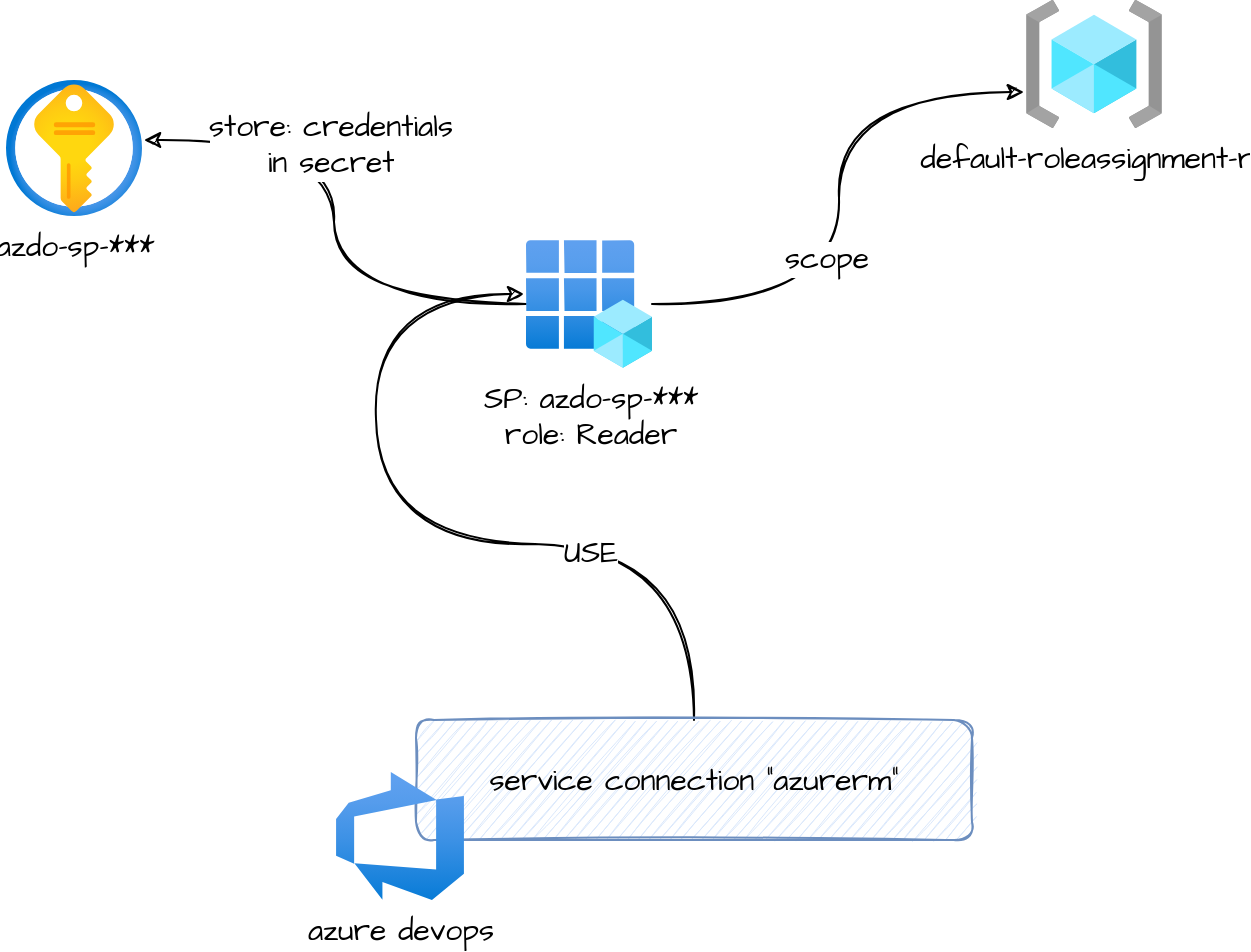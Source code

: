 <mxfile version="16.1.2" type="device"><diagram id="ZZyZvxT0_H2-mLn4-1Qj" name="Page-1"><mxGraphModel dx="1106" dy="852" grid="1" gridSize="10" guides="1" tooltips="1" connect="1" arrows="1" fold="1" page="1" pageScale="1" pageWidth="827" pageHeight="1169" math="0" shadow="0"><root><mxCell id="0"/><mxCell id="1" parent="0"/><mxCell id="MJFqenE3ZloNR-k31I4K-6" style="edgeStyle=orthogonalEdgeStyle;rounded=0;orthogonalLoop=1;jettySize=auto;html=1;fontSize=15;comic=0;sketch=1;fontFamily=Architects Daughter;fontSource=https%3A%2F%2Ffonts.googleapis.com%2Fcss%3Ffamily%3DArchitects%2BDaughter;curved=1;entryX=1.015;entryY=0.441;entryDx=0;entryDy=0;entryPerimeter=0;" parent="1" source="2" target="MJFqenE3ZloNR-k31I4K-5" edge="1"><mxGeometry relative="1" as="geometry"/></mxCell><mxCell id="MJFqenE3ZloNR-k31I4K-7" value="store: credentials&lt;br&gt;in secret" style="edgeLabel;html=1;align=center;verticalAlign=middle;resizable=0;points=[];fontSize=15;comic=0;fontFamily=Architects Daughter;fontSource=https%3A%2F%2Ffonts.googleapis.com%2Fcss%3Ffamily%3DArchitects%2BDaughter;" parent="MJFqenE3ZloNR-k31I4K-6" vertex="1" connectable="0"><mxGeometry x="0.29" y="2" relative="1" as="geometry"><mxPoint as="offset"/></mxGeometry></mxCell><mxCell id="MJFqenE3ZloNR-k31I4K-10" style="edgeStyle=orthogonalEdgeStyle;curved=1;rounded=0;comic=0;sketch=1;orthogonalLoop=1;jettySize=auto;html=1;entryX=-0.015;entryY=0.719;entryDx=0;entryDy=0;entryPerimeter=0;fontFamily=Architects Daughter;fontSource=https%3A%2F%2Ffonts.googleapis.com%2Fcss%3Ffamily%3DArchitects%2BDaughter;fontSize=15;" parent="1" source="2" target="MJFqenE3ZloNR-k31I4K-3" edge="1"><mxGeometry relative="1" as="geometry"/></mxCell><mxCell id="MJFqenE3ZloNR-k31I4K-11" value="scope" style="edgeLabel;html=1;align=center;verticalAlign=middle;resizable=0;points=[];fontSize=15;fontFamily=Architects Daughter;" parent="MJFqenE3ZloNR-k31I4K-10" vertex="1" connectable="0"><mxGeometry x="-0.202" y="7" relative="1" as="geometry"><mxPoint as="offset"/></mxGeometry></mxCell><mxCell id="2" value="SP: azdo-sp-***&lt;br&gt;role: Reader" style="aspect=fixed;html=1;points=[];align=center;image;fontSize=15;image=img/lib/azure2/identity/App_Registrations.svg;fontFamily=Architects Daughter;fontSource=https%3A%2F%2Ffonts.googleapis.com%2Fcss%3Ffamily%3DArchitects%2BDaughter;comic=0;" parent="1" vertex="1"><mxGeometry x="350" y="200" width="63" height="64" as="geometry"/></mxCell><mxCell id="MJFqenE3ZloNR-k31I4K-3" value="default-roleassignment-rg" style="aspect=fixed;html=1;points=[];align=center;image;fontSize=15;image=img/lib/azure2/general/Resource_Groups.svg;fontFamily=Architects Daughter;fontSource=https%3A%2F%2Ffonts.googleapis.com%2Fcss%3Ffamily%3DArchitects%2BDaughter;comic=0;" parent="1" vertex="1"><mxGeometry x="600" y="80" width="68" height="64" as="geometry"/></mxCell><mxCell id="MJFqenE3ZloNR-k31I4K-5" value="azdo-sp-***" style="aspect=fixed;html=1;points=[];align=center;image;fontSize=15;image=img/lib/azure2/security/Key_Vaults.svg;comic=0;fontFamily=Architects Daughter;fontSource=https%3A%2F%2Ffonts.googleapis.com%2Fcss%3Ffamily%3DArchitects%2BDaughter;" parent="1" vertex="1"><mxGeometry x="90" y="120" width="68" height="68" as="geometry"/></mxCell><mxCell id="TAc_ar5Vks9cStZ4gt8m-3" style="edgeStyle=orthogonalEdgeStyle;rounded=0;orthogonalLoop=1;jettySize=auto;html=1;entryX=-0.016;entryY=0.422;entryDx=0;entryDy=0;entryPerimeter=0;sketch=1;curved=1;" parent="1" source="MJFqenE3ZloNR-k31I4K-8" target="2" edge="1"><mxGeometry relative="1" as="geometry"/></mxCell><mxCell id="TAc_ar5Vks9cStZ4gt8m-4" value="USE" style="edgeLabel;html=1;align=center;verticalAlign=middle;resizable=0;points=[];fontFamily=Architects Daughter;fontSource=https%3A%2F%2Ffonts.googleapis.com%2Fcss%3Ffamily%3DArchitects%2BDaughter;fontSize=15;" parent="TAc_ar5Vks9cStZ4gt8m-3" vertex="1" connectable="0"><mxGeometry x="-0.373" y="4" relative="1" as="geometry"><mxPoint as="offset"/></mxGeometry></mxCell><mxCell id="MJFqenE3ZloNR-k31I4K-8" value="service connection &quot;azurerm&quot;" style="rounded=1;whiteSpace=wrap;html=1;fontFamily=Architects Daughter;fontSource=https%3A%2F%2Ffonts.googleapis.com%2Fcss%3Ffamily%3DArchitects%2BDaughter;fontSize=15;sketch=1;fillColor=#dae8fc;strokeColor=#6c8ebf;" parent="1" vertex="1"><mxGeometry x="295" y="440" width="278" height="60" as="geometry"/></mxCell><mxCell id="TAc_ar5Vks9cStZ4gt8m-2" value="azure devops" style="aspect=fixed;html=1;points=[];align=center;image;fontSize=15;image=img/lib/azure2/devops/Azure_DevOps.svg;fontFamily=Architects Daughter;fontSource=https%3A%2F%2Ffonts.googleapis.com%2Fcss%3Ffamily%3DArchitects%2BDaughter;" parent="1" vertex="1"><mxGeometry x="255" y="466" width="64" height="64" as="geometry"/></mxCell></root></mxGraphModel></diagram></mxfile>
